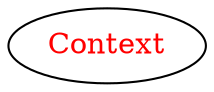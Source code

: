 digraph dependencyGraph {
 concentrate=true;
 ranksep="2.0";
 rankdir="LR"; 
 splines="ortho";
"Context" [fontcolor="red"];
}